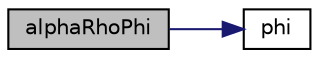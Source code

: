 digraph "alphaRhoPhi"
{
  bgcolor="transparent";
  edge [fontname="Helvetica",fontsize="10",labelfontname="Helvetica",labelfontsize="10"];
  node [fontname="Helvetica",fontsize="10",shape=record];
  rankdir="LR";
  Node169 [label="alphaRhoPhi",height=0.2,width=0.4,color="black", fillcolor="grey75", style="filled", fontcolor="black"];
  Node169 -> Node170 [color="midnightblue",fontsize="10",style="solid",fontname="Helvetica"];
  Node170 [label="phi",height=0.2,width=0.4,color="black",URL="$a32397.html#acc92e3df4edea382ecf752c53b88a7b3",tooltip="Return the volumetric flux field. "];
}
